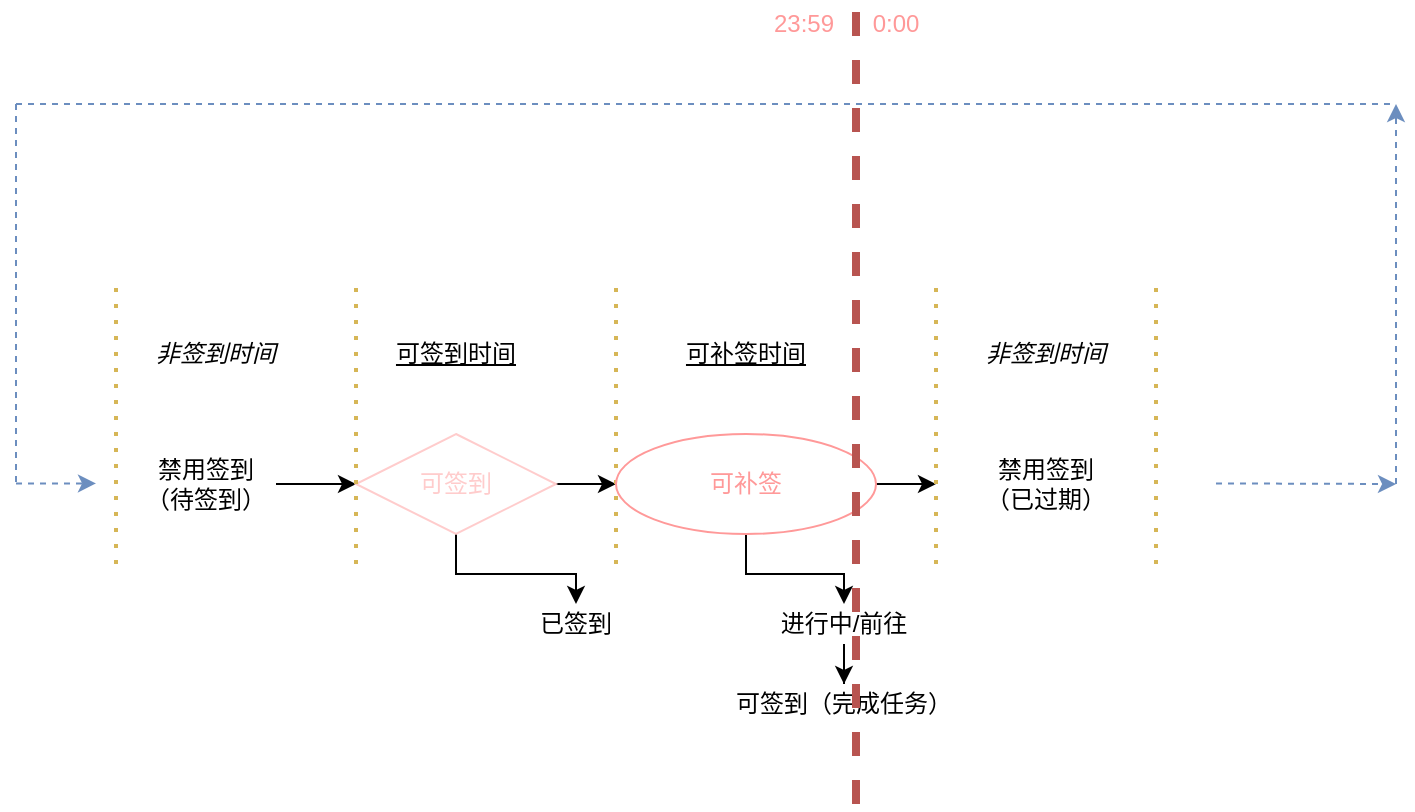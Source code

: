<mxfile version="13.6.10" type="github">
  <diagram id="mIFvVYDnfBrDQecPSF4p" name="Page-1">
    <mxGraphModel dx="813" dy="435" grid="1" gridSize="10" guides="1" tooltips="1" connect="1" arrows="1" fold="1" page="1" pageScale="1" pageWidth="827" pageHeight="1169" math="0" shadow="0">
      <root>
        <mxCell id="0" />
        <mxCell id="1" parent="0" />
        <mxCell id="oji6ob3JdbTB-03IZG3q-5" style="edgeStyle=orthogonalEdgeStyle;rounded=0;orthogonalLoop=1;jettySize=auto;html=1;" edge="1" parent="1" source="oji6ob3JdbTB-03IZG3q-1">
          <mxGeometry relative="1" as="geometry">
            <mxPoint x="210" y="390" as="targetPoint" />
          </mxGeometry>
        </mxCell>
        <mxCell id="oji6ob3JdbTB-03IZG3q-1" value="禁用签到&lt;br&gt;（待签到）" style="text;html=1;strokeColor=none;fillColor=none;align=center;verticalAlign=middle;whiteSpace=wrap;rounded=0;" vertex="1" parent="1">
          <mxGeometry x="100" y="380" width="70" height="20" as="geometry" />
        </mxCell>
        <mxCell id="oji6ob3JdbTB-03IZG3q-14" style="edgeStyle=orthogonalEdgeStyle;rounded=0;orthogonalLoop=1;jettySize=auto;html=1;" edge="1" parent="1" source="oji6ob3JdbTB-03IZG3q-11" target="oji6ob3JdbTB-03IZG3q-15">
          <mxGeometry relative="1" as="geometry">
            <mxPoint x="310" y="440" as="targetPoint" />
          </mxGeometry>
        </mxCell>
        <mxCell id="oji6ob3JdbTB-03IZG3q-23" style="edgeStyle=orthogonalEdgeStyle;rounded=0;orthogonalLoop=1;jettySize=auto;html=1;" edge="1" parent="1" source="oji6ob3JdbTB-03IZG3q-11">
          <mxGeometry relative="1" as="geometry">
            <mxPoint x="340" y="390" as="targetPoint" />
          </mxGeometry>
        </mxCell>
        <mxCell id="oji6ob3JdbTB-03IZG3q-11" value="可签到" style="rhombus;whiteSpace=wrap;html=1;strokeColor=#FFCCCC;fontColor=#FFCCCC;" vertex="1" parent="1">
          <mxGeometry x="210" y="365" width="100" height="50" as="geometry" />
        </mxCell>
        <mxCell id="oji6ob3JdbTB-03IZG3q-15" value="已签到" style="text;html=1;strokeColor=none;fillColor=none;align=center;verticalAlign=middle;whiteSpace=wrap;rounded=0;" vertex="1" parent="1">
          <mxGeometry x="300" y="450" width="40" height="20" as="geometry" />
        </mxCell>
        <mxCell id="oji6ob3JdbTB-03IZG3q-17" value="" style="endArrow=none;dashed=1;html=1;dashPattern=1 3;strokeWidth=2;fillColor=#fff2cc;strokeColor=#d6b656;" edge="1" parent="1">
          <mxGeometry width="50" height="50" relative="1" as="geometry">
            <mxPoint x="90" y="430" as="sourcePoint" />
            <mxPoint x="90" y="290" as="targetPoint" />
          </mxGeometry>
        </mxCell>
        <mxCell id="oji6ob3JdbTB-03IZG3q-18" value="" style="endArrow=none;dashed=1;html=1;dashPattern=1 3;strokeWidth=2;fillColor=#fff2cc;strokeColor=#d6b656;" edge="1" parent="1">
          <mxGeometry width="50" height="50" relative="1" as="geometry">
            <mxPoint x="210" y="430" as="sourcePoint" />
            <mxPoint x="210" y="290" as="targetPoint" />
          </mxGeometry>
        </mxCell>
        <mxCell id="oji6ob3JdbTB-03IZG3q-19" value="" style="endArrow=none;dashed=1;html=1;dashPattern=1 3;strokeWidth=2;fillColor=#fff2cc;strokeColor=#d6b656;" edge="1" parent="1">
          <mxGeometry width="50" height="50" relative="1" as="geometry">
            <mxPoint x="340" y="430" as="sourcePoint" />
            <mxPoint x="340" y="290" as="targetPoint" />
          </mxGeometry>
        </mxCell>
        <mxCell id="oji6ob3JdbTB-03IZG3q-21" value="非签到时间" style="text;html=1;strokeColor=none;fillColor=none;align=center;verticalAlign=middle;whiteSpace=wrap;rounded=0;fontStyle=2" vertex="1" parent="1">
          <mxGeometry x="100" y="320" width="80" height="10" as="geometry" />
        </mxCell>
        <mxCell id="oji6ob3JdbTB-03IZG3q-22" value="&lt;span style=&quot;font-style: normal&quot;&gt;&lt;u&gt;可签到时间&lt;/u&gt;&lt;/span&gt;" style="text;html=1;strokeColor=none;fillColor=none;align=center;verticalAlign=middle;whiteSpace=wrap;rounded=0;fontStyle=2" vertex="1" parent="1">
          <mxGeometry x="220" y="320" width="80" height="10" as="geometry" />
        </mxCell>
        <mxCell id="oji6ob3JdbTB-03IZG3q-28" style="edgeStyle=orthogonalEdgeStyle;rounded=0;orthogonalLoop=1;jettySize=auto;html=1;fontColor=#FF9999;" edge="1" parent="1" source="oji6ob3JdbTB-03IZG3q-26" target="oji6ob3JdbTB-03IZG3q-29">
          <mxGeometry relative="1" as="geometry">
            <mxPoint x="450" y="450" as="targetPoint" />
          </mxGeometry>
        </mxCell>
        <mxCell id="oji6ob3JdbTB-03IZG3q-39" style="edgeStyle=orthogonalEdgeStyle;rounded=0;orthogonalLoop=1;jettySize=auto;html=1;fontColor=#FF9999;" edge="1" parent="1" source="oji6ob3JdbTB-03IZG3q-26">
          <mxGeometry relative="1" as="geometry">
            <mxPoint x="500" y="390" as="targetPoint" />
          </mxGeometry>
        </mxCell>
        <mxCell id="oji6ob3JdbTB-03IZG3q-26" value="可补签" style="ellipse;whiteSpace=wrap;html=1;fontColor=#FF9999;strokeColor=#FF9999;" vertex="1" parent="1">
          <mxGeometry x="340" y="365" width="130" height="50" as="geometry" />
        </mxCell>
        <mxCell id="oji6ob3JdbTB-03IZG3q-30" style="edgeStyle=orthogonalEdgeStyle;rounded=0;orthogonalLoop=1;jettySize=auto;html=1;fontColor=#FF9999;" edge="1" parent="1" source="oji6ob3JdbTB-03IZG3q-29" target="oji6ob3JdbTB-03IZG3q-34">
          <mxGeometry relative="1" as="geometry">
            <mxPoint x="454" y="500" as="targetPoint" />
          </mxGeometry>
        </mxCell>
        <mxCell id="oji6ob3JdbTB-03IZG3q-29" value="进行中/前往" style="text;html=1;strokeColor=none;fillColor=none;align=center;verticalAlign=middle;whiteSpace=wrap;rounded=0;" vertex="1" parent="1">
          <mxGeometry x="414" y="450" width="80" height="20" as="geometry" />
        </mxCell>
        <mxCell id="oji6ob3JdbTB-03IZG3q-34" value="可签到（完成任务）" style="text;html=1;strokeColor=none;fillColor=none;align=center;verticalAlign=middle;whiteSpace=wrap;rounded=0;" vertex="1" parent="1">
          <mxGeometry x="354" y="490" width="200" height="20" as="geometry" />
        </mxCell>
        <mxCell id="oji6ob3JdbTB-03IZG3q-37" value="" style="endArrow=none;dashed=1;html=1;dashPattern=1 3;strokeWidth=2;fillColor=#fff2cc;strokeColor=#d6b656;" edge="1" parent="1">
          <mxGeometry width="50" height="50" relative="1" as="geometry">
            <mxPoint x="500" y="430" as="sourcePoint" />
            <mxPoint x="500" y="290" as="targetPoint" />
          </mxGeometry>
        </mxCell>
        <mxCell id="oji6ob3JdbTB-03IZG3q-38" value="&lt;span style=&quot;font-style: normal&quot;&gt;&lt;u&gt;可补签时间&lt;/u&gt;&lt;/span&gt;" style="text;html=1;strokeColor=none;fillColor=none;align=center;verticalAlign=middle;whiteSpace=wrap;rounded=0;fontStyle=2" vertex="1" parent="1">
          <mxGeometry x="365" y="320" width="80" height="10" as="geometry" />
        </mxCell>
        <mxCell id="oji6ob3JdbTB-03IZG3q-40" value="禁用签到&lt;br&gt;（已过期）" style="text;html=1;strokeColor=none;fillColor=none;align=center;verticalAlign=middle;whiteSpace=wrap;rounded=0;" vertex="1" parent="1">
          <mxGeometry x="520" y="380" width="70" height="20" as="geometry" />
        </mxCell>
        <mxCell id="oji6ob3JdbTB-03IZG3q-41" value="" style="endArrow=none;dashed=1;html=1;dashPattern=1 3;strokeWidth=2;fillColor=#fff2cc;strokeColor=#d6b656;" edge="1" parent="1">
          <mxGeometry width="50" height="50" relative="1" as="geometry">
            <mxPoint x="610" y="430" as="sourcePoint" />
            <mxPoint x="610" y="290" as="targetPoint" />
          </mxGeometry>
        </mxCell>
        <mxCell id="oji6ob3JdbTB-03IZG3q-42" value="非签到时间" style="text;html=1;strokeColor=none;fillColor=none;align=center;verticalAlign=middle;whiteSpace=wrap;rounded=0;fontStyle=2" vertex="1" parent="1">
          <mxGeometry x="515" y="320" width="80" height="10" as="geometry" />
        </mxCell>
        <mxCell id="oji6ob3JdbTB-03IZG3q-55" value="" style="endArrow=none;dashed=1;html=1;fontColor=#FF9999;fillColor=#dae8fc;strokeColor=#6c8ebf;" edge="1" parent="1">
          <mxGeometry width="50" height="50" relative="1" as="geometry">
            <mxPoint x="40" y="200" as="sourcePoint" />
            <mxPoint x="730" y="200" as="targetPoint" />
          </mxGeometry>
        </mxCell>
        <mxCell id="oji6ob3JdbTB-03IZG3q-56" value="" style="endArrow=none;dashed=1;html=1;fontColor=#FF9999;fillColor=#dae8fc;strokeColor=#6c8ebf;" edge="1" parent="1">
          <mxGeometry width="50" height="50" relative="1" as="geometry">
            <mxPoint x="40" y="200" as="sourcePoint" />
            <mxPoint x="40" y="390" as="targetPoint" />
          </mxGeometry>
        </mxCell>
        <mxCell id="oji6ob3JdbTB-03IZG3q-58" value="" style="endArrow=classic;html=1;fontColor=#FF9999;fillColor=#dae8fc;strokeColor=#6c8ebf;dashed=1;" edge="1" parent="1">
          <mxGeometry width="50" height="50" relative="1" as="geometry">
            <mxPoint x="40" y="389.71" as="sourcePoint" />
            <mxPoint x="80" y="389.71" as="targetPoint" />
          </mxGeometry>
        </mxCell>
        <mxCell id="oji6ob3JdbTB-03IZG3q-60" value="" style="endArrow=classic;html=1;fontColor=#FF9999;fillColor=#dae8fc;strokeColor=#6c8ebf;dashed=1;" edge="1" parent="1">
          <mxGeometry width="50" height="50" relative="1" as="geometry">
            <mxPoint x="640" y="389.71" as="sourcePoint" />
            <mxPoint x="730" y="390" as="targetPoint" />
          </mxGeometry>
        </mxCell>
        <mxCell id="oji6ob3JdbTB-03IZG3q-61" value="" style="endArrow=classic;html=1;fontColor=#FF9999;fillColor=#dae8fc;strokeColor=#6c8ebf;dashed=1;" edge="1" parent="1">
          <mxGeometry width="50" height="50" relative="1" as="geometry">
            <mxPoint x="730" y="390" as="sourcePoint" />
            <mxPoint x="730" y="200" as="targetPoint" />
          </mxGeometry>
        </mxCell>
        <mxCell id="oji6ob3JdbTB-03IZG3q-63" value="" style="endArrow=none;dashed=1;html=1;strokeWidth=4;fontColor=#FF9999;fillColor=#f8cecc;strokeColor=#b85450;" edge="1" parent="1">
          <mxGeometry width="50" height="50" relative="1" as="geometry">
            <mxPoint x="460" y="550" as="sourcePoint" />
            <mxPoint x="460" y="150" as="targetPoint" />
          </mxGeometry>
        </mxCell>
        <mxCell id="oji6ob3JdbTB-03IZG3q-64" value="23:59" style="text;html=1;strokeColor=none;fillColor=none;align=center;verticalAlign=middle;whiteSpace=wrap;rounded=0;fontColor=#FF9999;" vertex="1" parent="1">
          <mxGeometry x="414" y="150" width="40" height="20" as="geometry" />
        </mxCell>
        <mxCell id="oji6ob3JdbTB-03IZG3q-65" value="0:00" style="text;html=1;strokeColor=none;fillColor=none;align=center;verticalAlign=middle;whiteSpace=wrap;rounded=0;fontColor=#FF9999;" vertex="1" parent="1">
          <mxGeometry x="460" y="150" width="40" height="20" as="geometry" />
        </mxCell>
      </root>
    </mxGraphModel>
  </diagram>
</mxfile>
